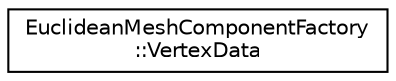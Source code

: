 digraph "Graphical Class Hierarchy"
{
 // LATEX_PDF_SIZE
  edge [fontname="Helvetica",fontsize="10",labelfontname="Helvetica",labelfontsize="10"];
  node [fontname="Helvetica",fontsize="10",shape=record];
  rankdir="LR";
  Node0 [label="EuclideanMeshComponentFactory\l::VertexData",height=0.2,width=0.4,color="black", fillcolor="white", style="filled",URL="$struct_euclidean_mesh_component_factory_1_1_vertex_data.html",tooltip=" "];
}
